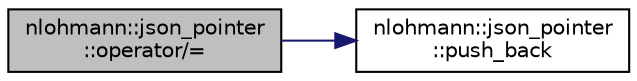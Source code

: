 digraph "nlohmann::json_pointer::operator/="
{
 // LATEX_PDF_SIZE
  edge [fontname="Helvetica",fontsize="10",labelfontname="Helvetica",labelfontsize="10"];
  node [fontname="Helvetica",fontsize="10",shape=record];
  rankdir="LR";
  Node1 [label="nlohmann::json_pointer\l::operator/=",height=0.2,width=0.4,color="black", fillcolor="grey75", style="filled", fontcolor="black",tooltip="append an unescaped reference token at the end of this JSON pointer"];
  Node1 -> Node2 [color="midnightblue",fontsize="10",style="solid",fontname="Helvetica"];
  Node2 [label="nlohmann::json_pointer\l::push_back",height=0.2,width=0.4,color="black", fillcolor="white", style="filled",URL="$classnlohmann_1_1json__pointer.html#a81331ad76bfafea2cb35c561443d66bc",tooltip="append an unescaped token at the end of the reference pointer"];
}

